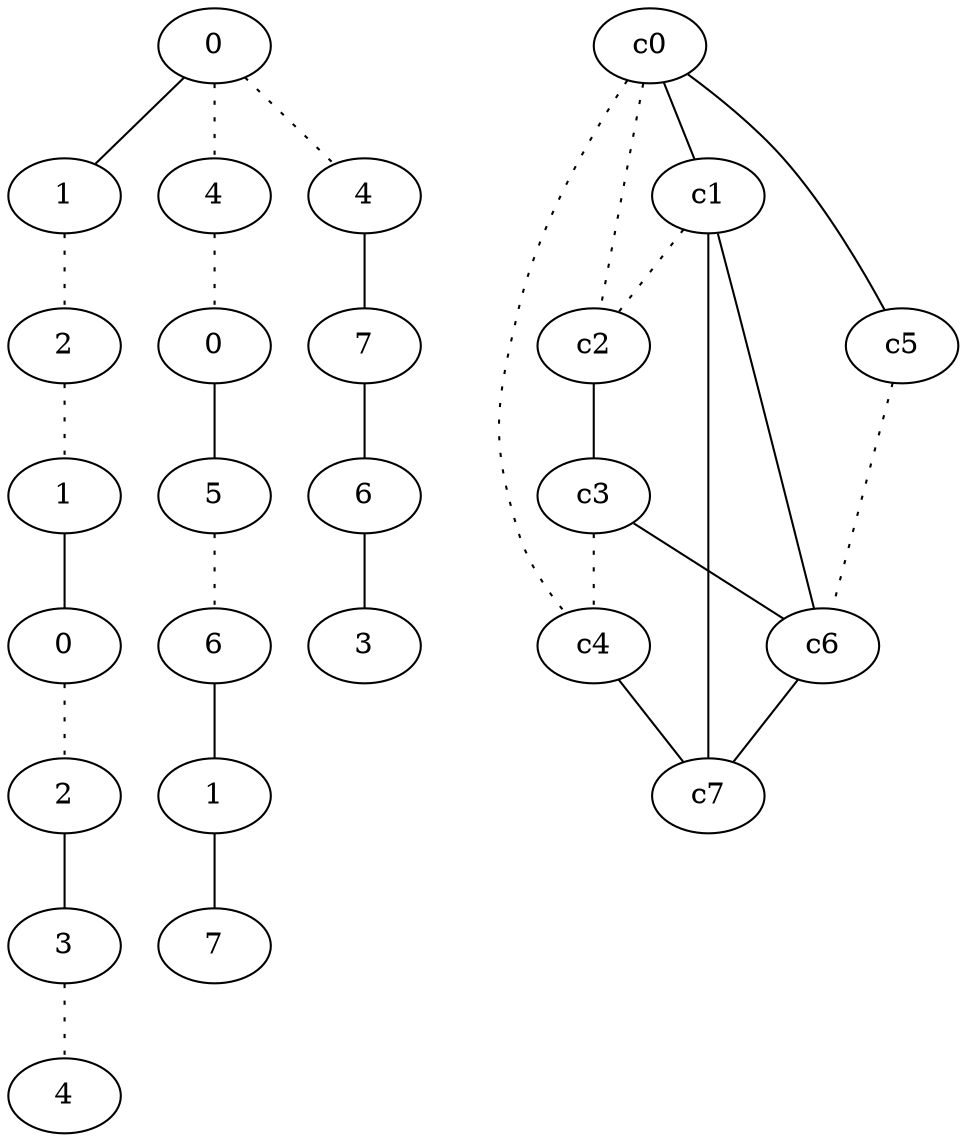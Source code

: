 graph {
a0[label=0];
a1[label=1];
a2[label=2];
a3[label=1];
a4[label=0];
a5[label=2];
a6[label=3];
a7[label=4];
a8[label=4];
a9[label=0];
a10[label=5];
a11[label=6];
a12[label=1];
a13[label=7];
a14[label=4];
a15[label=7];
a16[label=6];
a17[label=3];
a0 -- a1;
a0 -- a8 [style=dotted];
a0 -- a14 [style=dotted];
a1 -- a2 [style=dotted];
a2 -- a3 [style=dotted];
a3 -- a4;
a4 -- a5 [style=dotted];
a5 -- a6;
a6 -- a7 [style=dotted];
a8 -- a9 [style=dotted];
a9 -- a10;
a10 -- a11 [style=dotted];
a11 -- a12;
a12 -- a13;
a14 -- a15;
a15 -- a16;
a16 -- a17;
c0 -- c1;
c0 -- c2 [style=dotted];
c0 -- c4 [style=dotted];
c0 -- c5;
c1 -- c2 [style=dotted];
c1 -- c6;
c1 -- c7;
c2 -- c3;
c3 -- c4 [style=dotted];
c3 -- c6;
c4 -- c7;
c5 -- c6 [style=dotted];
c6 -- c7;
}
